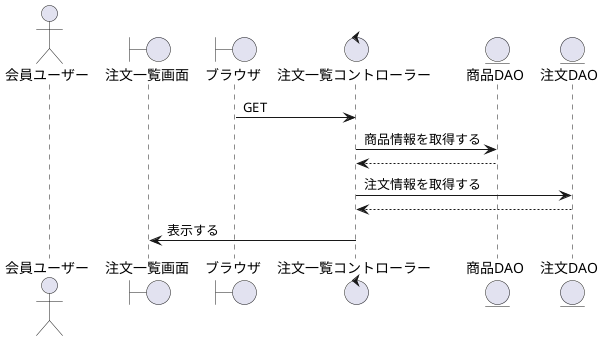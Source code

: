 @startuml list
actor "会員ユーザー" as act
boundary "注文一覧画面" as tib
boundary "ブラウザ" as brz
control "注文一覧コントローラー" as tic
entity "商品DAO" as product
entity "注文DAO" as order

brz -> tic: GET
tic -> product: 商品情報を取得する
tic <-- product
tic -> order: 注文情報を取得する
tic <-- order
tib <- tic: 表示する
